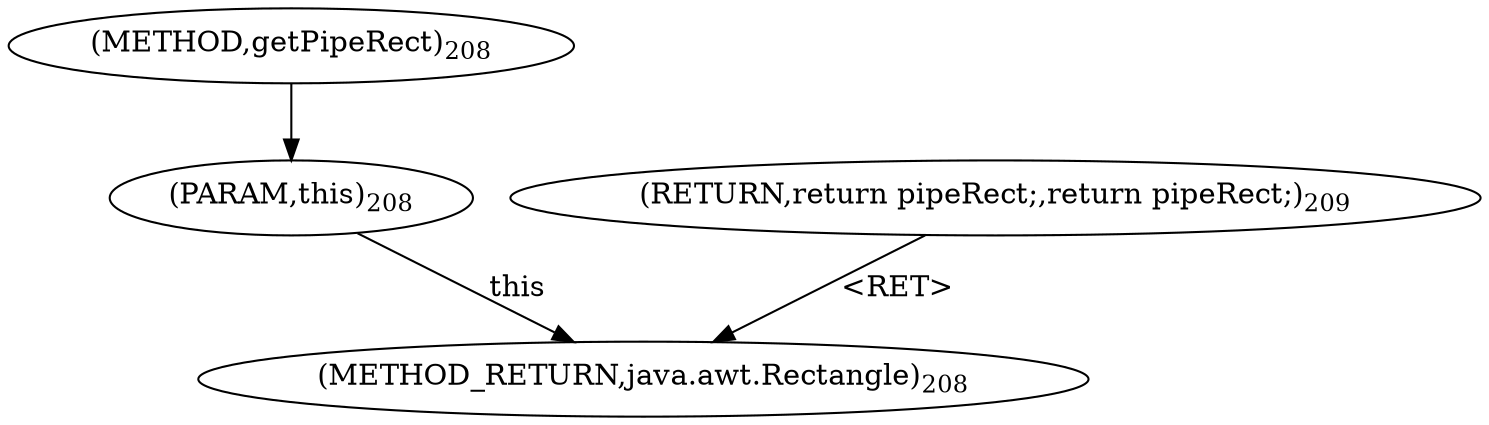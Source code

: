 digraph "getPipeRect" {  
"678" [label = <(METHOD,getPipeRect)<SUB>208</SUB>> ]
"687" [label = <(METHOD_RETURN,java.awt.Rectangle)<SUB>208</SUB>> ]
"679" [label = <(PARAM,this)<SUB>208</SUB>> ]
"681" [label = <(RETURN,return pipeRect;,return pipeRect;)<SUB>209</SUB>> ]
  "681" -> "687"  [ label = "&lt;RET&gt;"] 
  "679" -> "687"  [ label = "this"] 
  "678" -> "679" 
}
